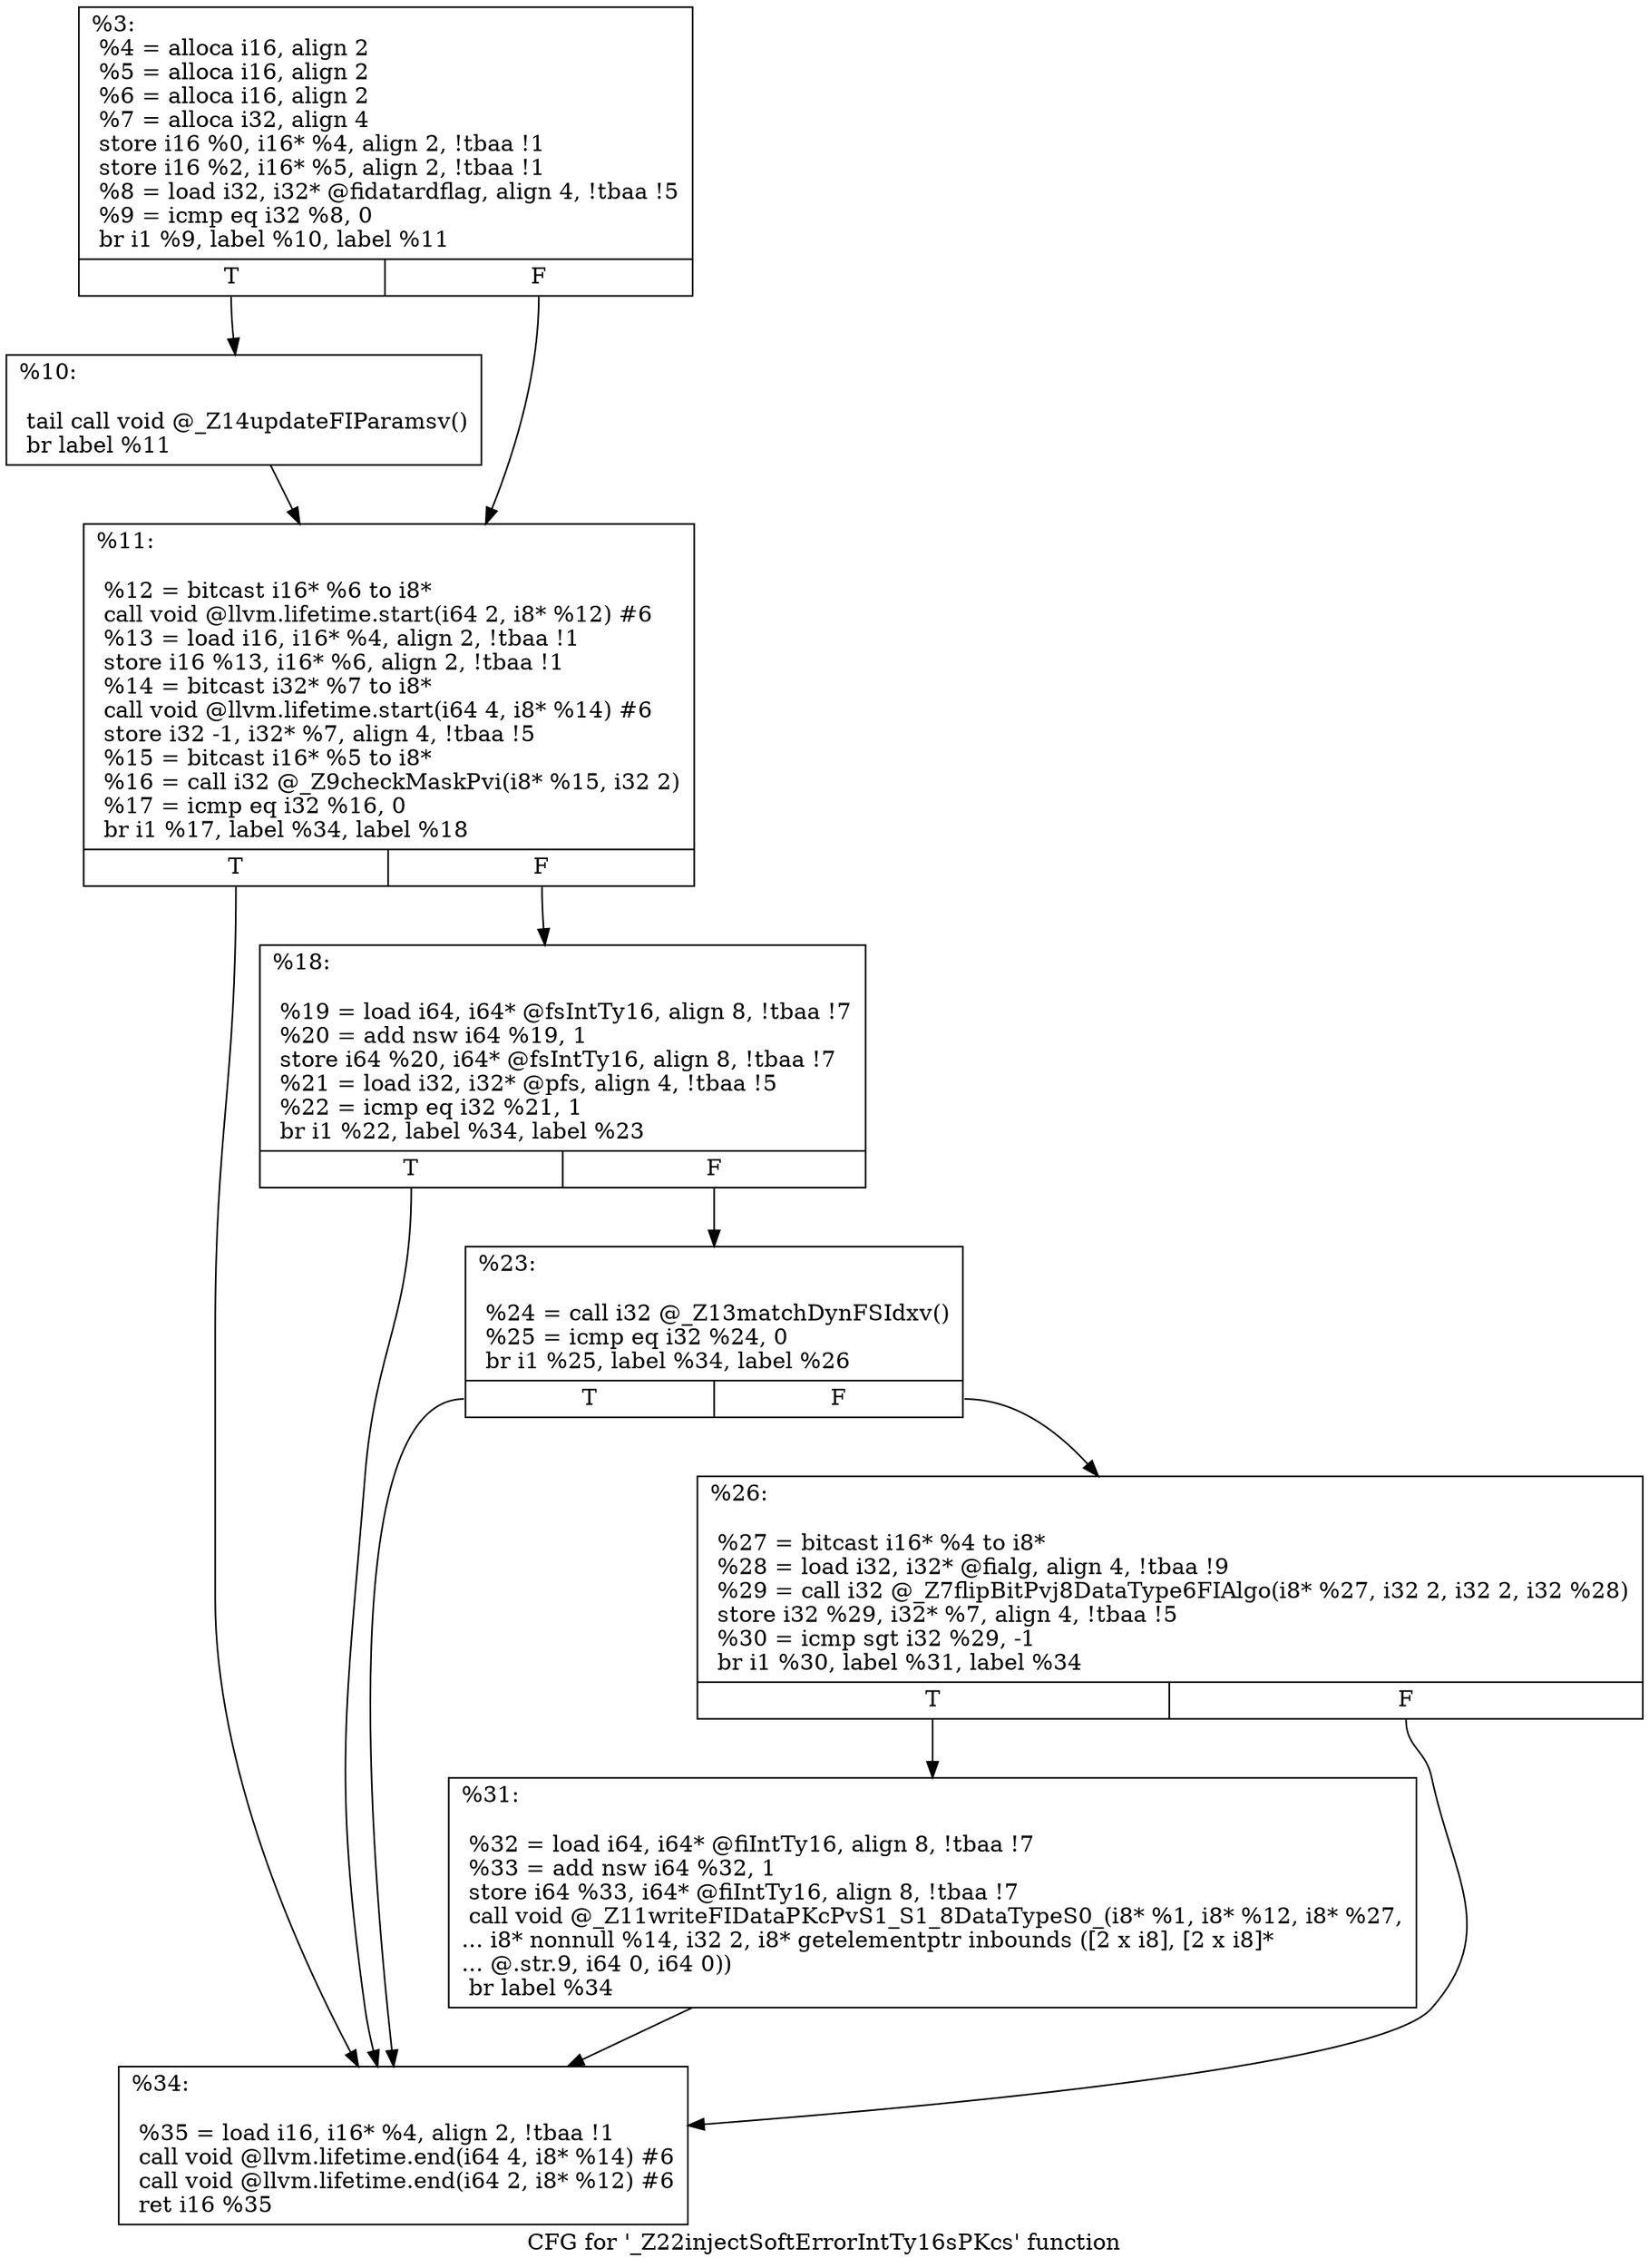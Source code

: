 digraph "CFG for '_Z22injectSoftErrorIntTy16sPKcs' function" {
	label="CFG for '_Z22injectSoftErrorIntTy16sPKcs' function";

	Node0x3153a60 [shape=record,label="{%3:\l  %4 = alloca i16, align 2\l  %5 = alloca i16, align 2\l  %6 = alloca i16, align 2\l  %7 = alloca i32, align 4\l  store i16 %0, i16* %4, align 2, !tbaa !1\l  store i16 %2, i16* %5, align 2, !tbaa !1\l  %8 = load i32, i32* @fidatardflag, align 4, !tbaa !5\l  %9 = icmp eq i32 %8, 0\l  br i1 %9, label %10, label %11\l|{<s0>T|<s1>F}}"];
	Node0x3153a60:s0 -> Node0x3153ab0;
	Node0x3153a60:s1 -> Node0x3153b00;
	Node0x3153ab0 [shape=record,label="{%10:\l\l  tail call void @_Z14updateFIParamsv()\l  br label %11\l}"];
	Node0x3153ab0 -> Node0x3153b00;
	Node0x3153b00 [shape=record,label="{%11:\l\l  %12 = bitcast i16* %6 to i8*\l  call void @llvm.lifetime.start(i64 2, i8* %12) #6\l  %13 = load i16, i16* %4, align 2, !tbaa !1\l  store i16 %13, i16* %6, align 2, !tbaa !1\l  %14 = bitcast i32* %7 to i8*\l  call void @llvm.lifetime.start(i64 4, i8* %14) #6\l  store i32 -1, i32* %7, align 4, !tbaa !5\l  %15 = bitcast i16* %5 to i8*\l  %16 = call i32 @_Z9checkMaskPvi(i8* %15, i32 2)\l  %17 = icmp eq i32 %16, 0\l  br i1 %17, label %34, label %18\l|{<s0>T|<s1>F}}"];
	Node0x3153b00:s0 -> Node0x3153c90;
	Node0x3153b00:s1 -> Node0x3153b50;
	Node0x3153b50 [shape=record,label="{%18:\l\l  %19 = load i64, i64* @fsIntTy16, align 8, !tbaa !7\l  %20 = add nsw i64 %19, 1\l  store i64 %20, i64* @fsIntTy16, align 8, !tbaa !7\l  %21 = load i32, i32* @pfs, align 4, !tbaa !5\l  %22 = icmp eq i32 %21, 1\l  br i1 %22, label %34, label %23\l|{<s0>T|<s1>F}}"];
	Node0x3153b50:s0 -> Node0x3153c90;
	Node0x3153b50:s1 -> Node0x3153ba0;
	Node0x3153ba0 [shape=record,label="{%23:\l\l  %24 = call i32 @_Z13matchDynFSIdxv()\l  %25 = icmp eq i32 %24, 0\l  br i1 %25, label %34, label %26\l|{<s0>T|<s1>F}}"];
	Node0x3153ba0:s0 -> Node0x3153c90;
	Node0x3153ba0:s1 -> Node0x3153bf0;
	Node0x3153bf0 [shape=record,label="{%26:\l\l  %27 = bitcast i16* %4 to i8*\l  %28 = load i32, i32* @fialg, align 4, !tbaa !9\l  %29 = call i32 @_Z7flipBitPvj8DataType6FIAlgo(i8* %27, i32 2, i32 2, i32 %28)\l  store i32 %29, i32* %7, align 4, !tbaa !5\l  %30 = icmp sgt i32 %29, -1\l  br i1 %30, label %31, label %34\l|{<s0>T|<s1>F}}"];
	Node0x3153bf0:s0 -> Node0x3153c40;
	Node0x3153bf0:s1 -> Node0x3153c90;
	Node0x3153c40 [shape=record,label="{%31:\l\l  %32 = load i64, i64* @fiIntTy16, align 8, !tbaa !7\l  %33 = add nsw i64 %32, 1\l  store i64 %33, i64* @fiIntTy16, align 8, !tbaa !7\l  call void @_Z11writeFIDataPKcPvS1_S1_8DataTypeS0_(i8* %1, i8* %12, i8* %27,\l... i8* nonnull %14, i32 2, i8* getelementptr inbounds ([2 x i8], [2 x i8]*\l... @.str.9, i64 0, i64 0))\l  br label %34\l}"];
	Node0x3153c40 -> Node0x3153c90;
	Node0x3153c90 [shape=record,label="{%34:\l\l  %35 = load i16, i16* %4, align 2, !tbaa !1\l  call void @llvm.lifetime.end(i64 4, i8* %14) #6\l  call void @llvm.lifetime.end(i64 2, i8* %12) #6\l  ret i16 %35\l}"];
}
